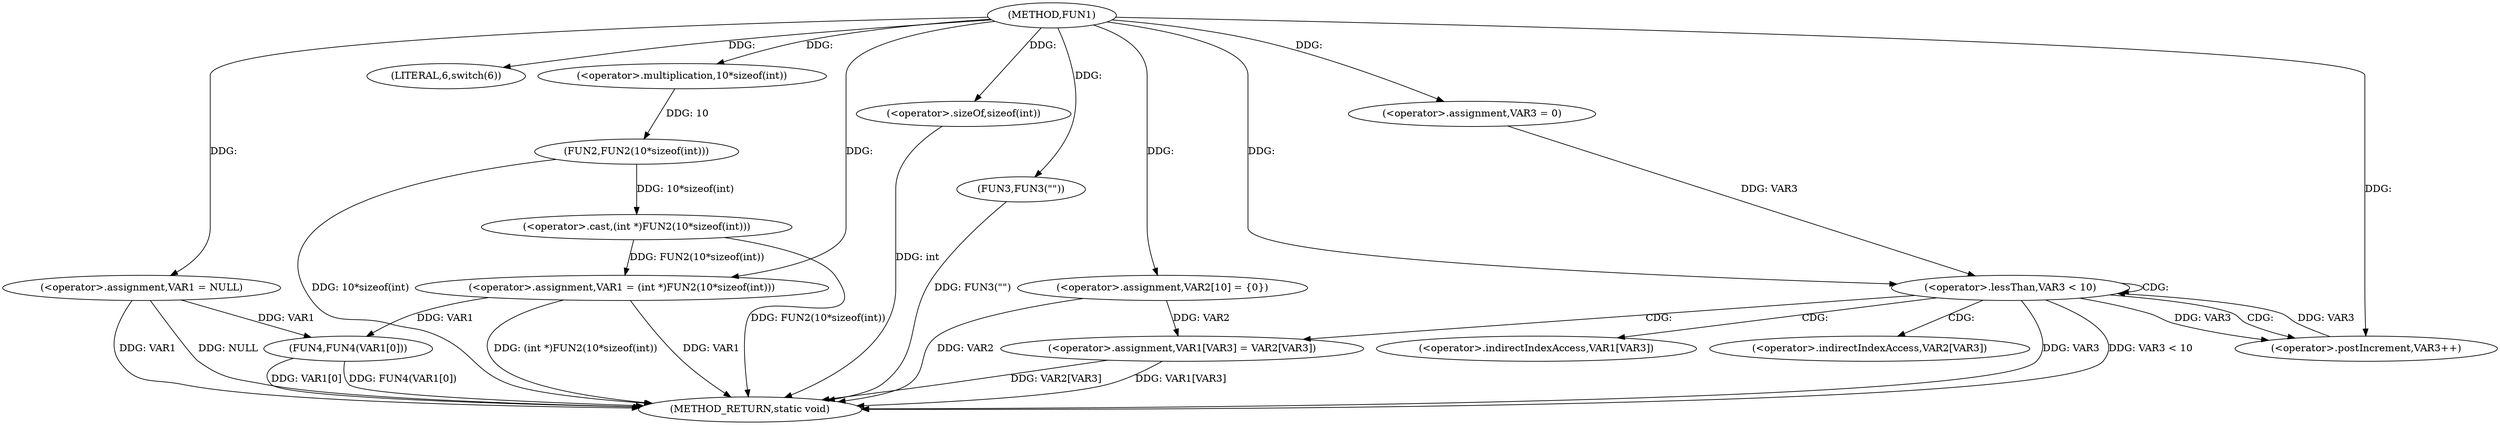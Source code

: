 digraph FUN1 {  
"1000100" [label = "(METHOD,FUN1)" ]
"1000150" [label = "(METHOD_RETURN,static void)" ]
"1000103" [label = "(<operator>.assignment,VAR1 = NULL)" ]
"1000107" [label = "(LITERAL,6,switch(6))" ]
"1000110" [label = "(<operator>.assignment,VAR1 = (int *)FUN2(10*sizeof(int)))" ]
"1000112" [label = "(<operator>.cast,(int *)FUN2(10*sizeof(int)))" ]
"1000114" [label = "(FUN2,FUN2(10*sizeof(int)))" ]
"1000115" [label = "(<operator>.multiplication,10*sizeof(int))" ]
"1000117" [label = "(<operator>.sizeOf,sizeof(int))" ]
"1000121" [label = "(FUN3,FUN3(\"\"))" ]
"1000126" [label = "(<operator>.assignment,VAR2[10] = {0})" ]
"1000130" [label = "(<operator>.assignment,VAR3 = 0)" ]
"1000133" [label = "(<operator>.lessThan,VAR3 < 10)" ]
"1000136" [label = "(<operator>.postIncrement,VAR3++)" ]
"1000139" [label = "(<operator>.assignment,VAR1[VAR3] = VAR2[VAR3])" ]
"1000146" [label = "(FUN4,FUN4(VAR1[0]))" ]
"1000140" [label = "(<operator>.indirectIndexAccess,VAR1[VAR3])" ]
"1000143" [label = "(<operator>.indirectIndexAccess,VAR2[VAR3])" ]
  "1000103" -> "1000150"  [ label = "DDG: VAR1"] 
  "1000103" -> "1000150"  [ label = "DDG: NULL"] 
  "1000112" -> "1000150"  [ label = "DDG: FUN2(10*sizeof(int))"] 
  "1000139" -> "1000150"  [ label = "DDG: VAR1[VAR3]"] 
  "1000126" -> "1000150"  [ label = "DDG: VAR2"] 
  "1000117" -> "1000150"  [ label = "DDG: int"] 
  "1000146" -> "1000150"  [ label = "DDG: FUN4(VAR1[0])"] 
  "1000133" -> "1000150"  [ label = "DDG: VAR3"] 
  "1000114" -> "1000150"  [ label = "DDG: 10*sizeof(int)"] 
  "1000121" -> "1000150"  [ label = "DDG: FUN3(\"\")"] 
  "1000133" -> "1000150"  [ label = "DDG: VAR3 < 10"] 
  "1000110" -> "1000150"  [ label = "DDG: (int *)FUN2(10*sizeof(int))"] 
  "1000139" -> "1000150"  [ label = "DDG: VAR2[VAR3]"] 
  "1000146" -> "1000150"  [ label = "DDG: VAR1[0]"] 
  "1000110" -> "1000150"  [ label = "DDG: VAR1"] 
  "1000100" -> "1000103"  [ label = "DDG: "] 
  "1000100" -> "1000107"  [ label = "DDG: "] 
  "1000112" -> "1000110"  [ label = "DDG: FUN2(10*sizeof(int))"] 
  "1000100" -> "1000110"  [ label = "DDG: "] 
  "1000114" -> "1000112"  [ label = "DDG: 10*sizeof(int)"] 
  "1000115" -> "1000114"  [ label = "DDG: 10"] 
  "1000100" -> "1000115"  [ label = "DDG: "] 
  "1000100" -> "1000117"  [ label = "DDG: "] 
  "1000100" -> "1000121"  [ label = "DDG: "] 
  "1000100" -> "1000126"  [ label = "DDG: "] 
  "1000100" -> "1000130"  [ label = "DDG: "] 
  "1000136" -> "1000133"  [ label = "DDG: VAR3"] 
  "1000130" -> "1000133"  [ label = "DDG: VAR3"] 
  "1000100" -> "1000133"  [ label = "DDG: "] 
  "1000133" -> "1000136"  [ label = "DDG: VAR3"] 
  "1000100" -> "1000136"  [ label = "DDG: "] 
  "1000126" -> "1000139"  [ label = "DDG: VAR2"] 
  "1000103" -> "1000146"  [ label = "DDG: VAR1"] 
  "1000110" -> "1000146"  [ label = "DDG: VAR1"] 
  "1000133" -> "1000143"  [ label = "CDG: "] 
  "1000133" -> "1000139"  [ label = "CDG: "] 
  "1000133" -> "1000133"  [ label = "CDG: "] 
  "1000133" -> "1000136"  [ label = "CDG: "] 
  "1000133" -> "1000140"  [ label = "CDG: "] 
}
